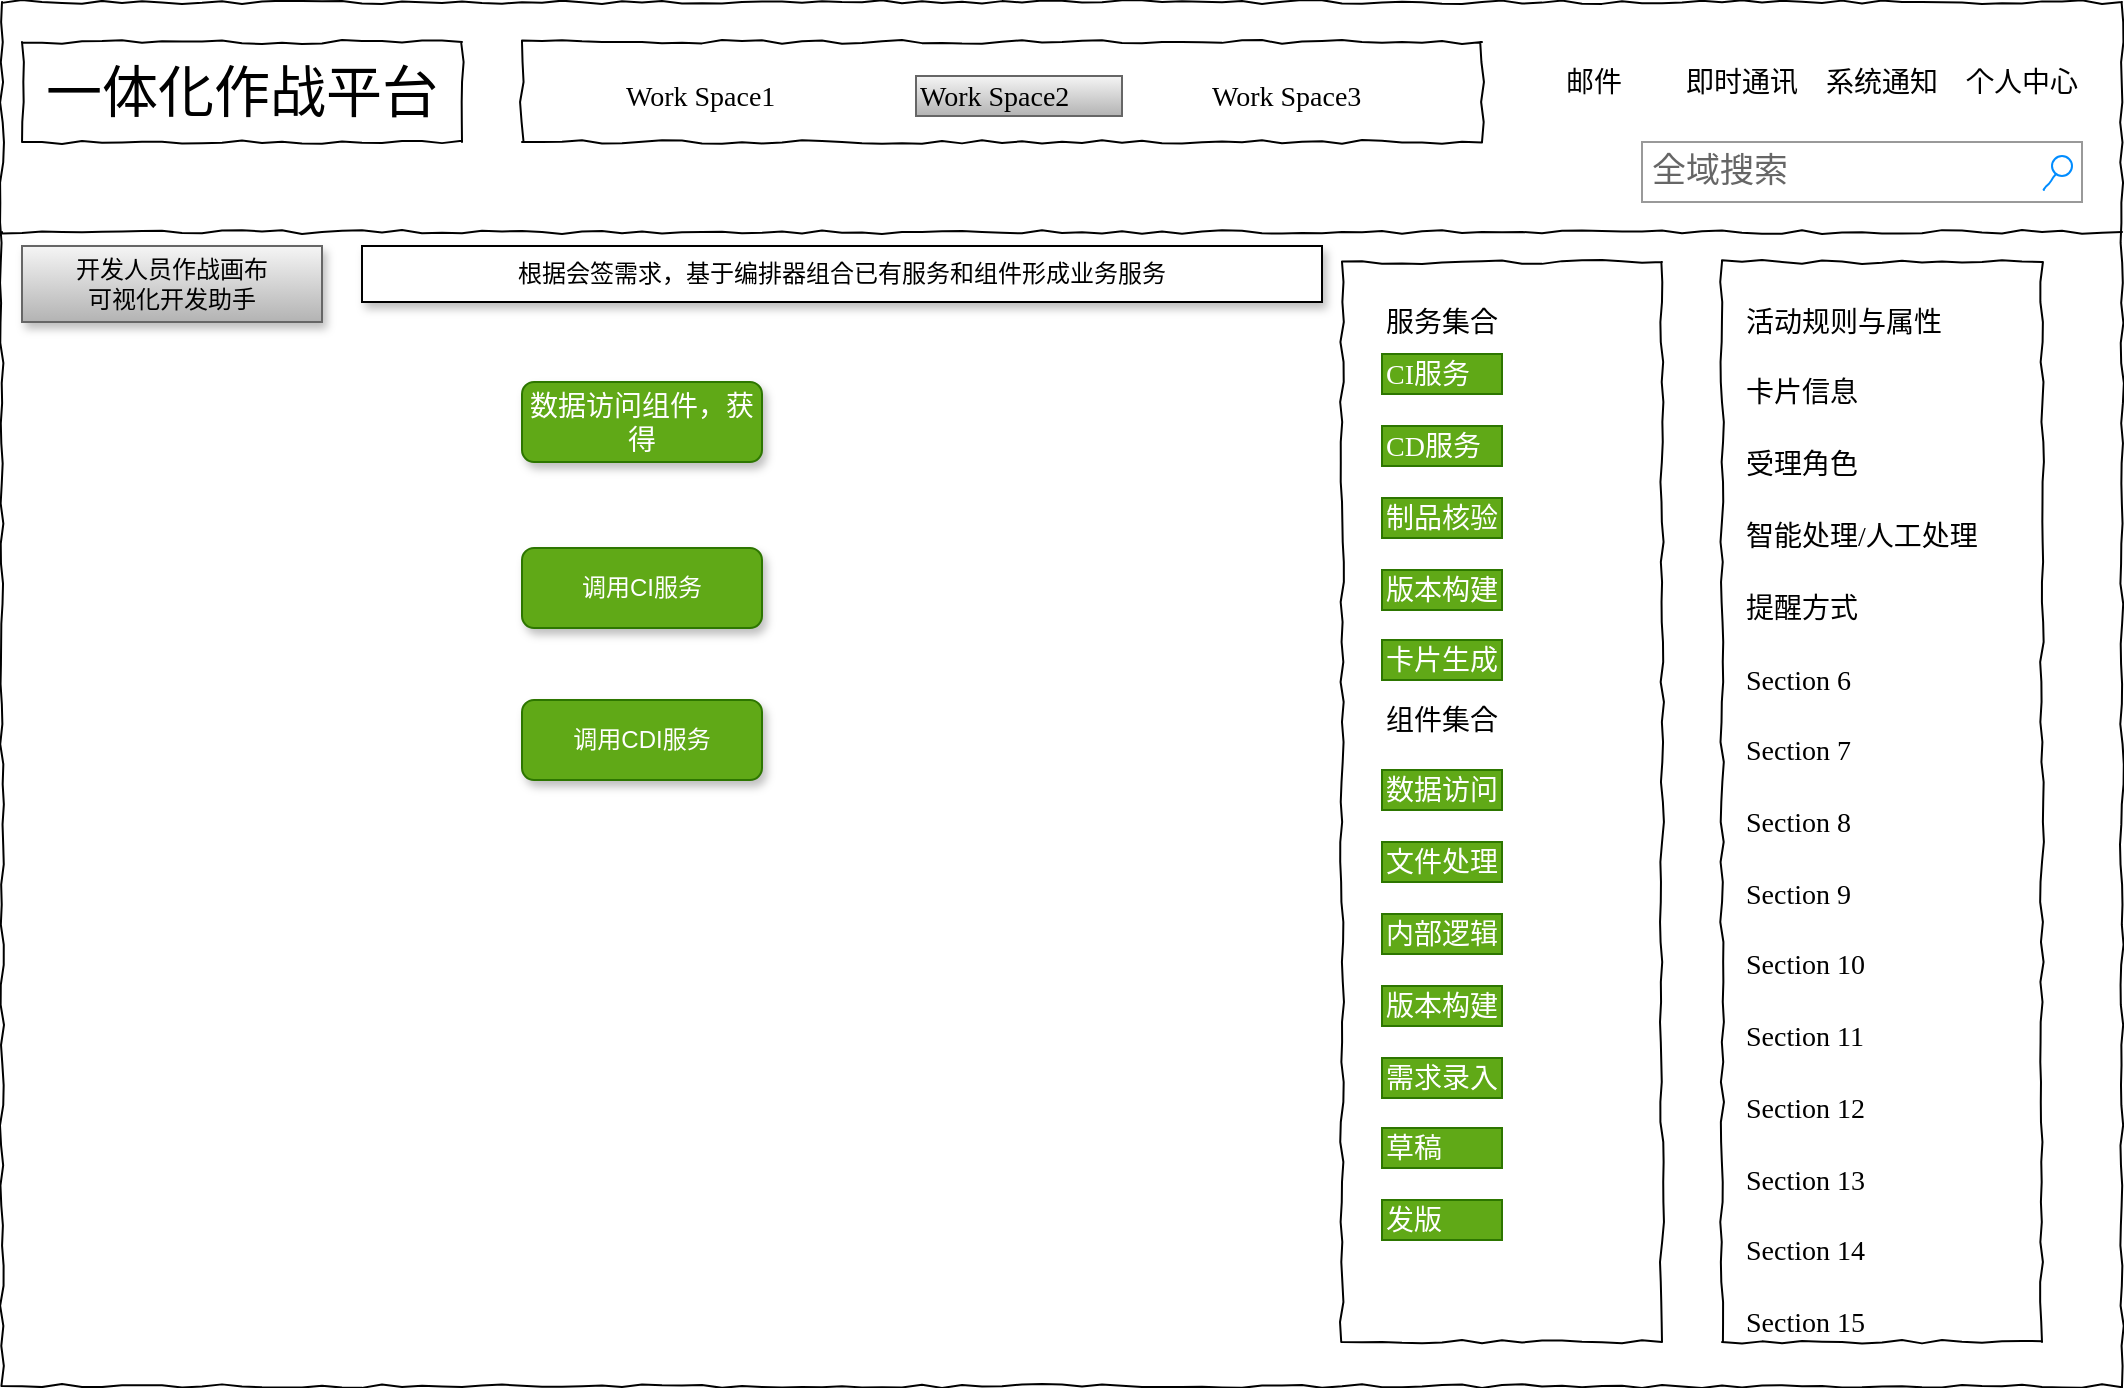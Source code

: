 <mxfile version="13.6.6" type="github">
  <diagram name="Page-1" id="03018318-947c-dd8e-b7a3-06fadd420f32">
    <mxGraphModel dx="1102" dy="614" grid="1" gridSize="10" guides="1" tooltips="1" connect="1" arrows="1" fold="1" page="1" pageScale="1" pageWidth="1100" pageHeight="850" background="#ffffff" math="0" shadow="0">
      <root>
        <mxCell id="0" />
        <mxCell id="1" parent="0" />
        <mxCell id="677b7b8949515195-1" value="" style="whiteSpace=wrap;html=1;rounded=0;shadow=0;labelBackgroundColor=none;strokeColor=#000000;strokeWidth=1;fillColor=none;fontFamily=Verdana;fontSize=12;fontColor=#000000;align=center;comic=1;" parent="1" vertex="1">
          <mxGeometry x="20" y="10" width="1060" height="692" as="geometry" />
        </mxCell>
        <mxCell id="677b7b8949515195-2" value="一体化作战平台" style="whiteSpace=wrap;html=1;rounded=0;shadow=0;labelBackgroundColor=none;strokeWidth=1;fontFamily=Verdana;fontSize=28;align=center;comic=1;" parent="1" vertex="1">
          <mxGeometry x="30" y="30" width="220" height="50" as="geometry" />
        </mxCell>
        <mxCell id="677b7b8949515195-3" value="全域搜索" style="strokeWidth=1;shadow=0;dashed=0;align=center;html=1;shape=mxgraph.mockup.forms.searchBox;strokeColor=#999999;mainText=;strokeColor2=#008cff;fontColor=#666666;fontSize=17;align=left;spacingLeft=3;rounded=0;labelBackgroundColor=none;comic=1;" parent="1" vertex="1">
          <mxGeometry x="840" y="80" width="220" height="30" as="geometry" />
        </mxCell>
        <mxCell id="677b7b8949515195-4" value="邮件" style="text;html=1;points=[];align=left;verticalAlign=top;spacingTop=-4;fontSize=14;fontFamily=Verdana" parent="1" vertex="1">
          <mxGeometry x="800" y="40" width="60" height="20" as="geometry" />
        </mxCell>
        <mxCell id="677b7b8949515195-5" value="即时通讯" style="text;html=1;points=[];align=left;verticalAlign=top;spacingTop=-4;fontSize=14;fontFamily=Verdana" parent="1" vertex="1">
          <mxGeometry x="860" y="40" width="60" height="20" as="geometry" />
        </mxCell>
        <mxCell id="677b7b8949515195-6" value="系统通知" style="text;html=1;points=[];align=left;verticalAlign=top;spacingTop=-4;fontSize=14;fontFamily=Verdana" parent="1" vertex="1">
          <mxGeometry x="930" y="40" width="60" height="20" as="geometry" />
        </mxCell>
        <mxCell id="677b7b8949515195-7" value="个人中心" style="text;html=1;points=[];align=left;verticalAlign=top;spacingTop=-4;fontSize=14;fontFamily=Verdana" parent="1" vertex="1">
          <mxGeometry x="1000" y="40" width="60" height="20" as="geometry" />
        </mxCell>
        <mxCell id="677b7b8949515195-8" value="" style="whiteSpace=wrap;html=1;rounded=0;shadow=0;labelBackgroundColor=none;strokeWidth=1;fillColor=none;fontFamily=Verdana;fontSize=12;align=center;comic=1;" parent="1" vertex="1">
          <mxGeometry x="690" y="140" width="160" height="540" as="geometry" />
        </mxCell>
        <mxCell id="677b7b8949515195-9" value="" style="line;strokeWidth=1;html=1;rounded=0;shadow=0;labelBackgroundColor=none;fillColor=none;fontFamily=Verdana;fontSize=14;fontColor=#000000;align=center;comic=1;" parent="1" vertex="1">
          <mxGeometry x="20" y="110" width="1060" height="30" as="geometry" />
        </mxCell>
        <mxCell id="677b7b8949515195-10" value="" style="whiteSpace=wrap;html=1;rounded=0;shadow=0;labelBackgroundColor=none;strokeWidth=1;fillColor=none;fontFamily=Verdana;fontSize=12;align=center;comic=1;" parent="1" vertex="1">
          <mxGeometry x="280" y="30" width="480" height="50" as="geometry" />
        </mxCell>
        <mxCell id="677b7b8949515195-11" value="Work Space1" style="text;html=1;points=[];align=left;verticalAlign=top;spacingTop=-4;fontSize=14;fontFamily=Verdana;" parent="1" vertex="1">
          <mxGeometry x="330" y="47" width="110" height="20" as="geometry" />
        </mxCell>
        <mxCell id="677b7b8949515195-12" value="Work Space2" style="text;html=1;points=[];align=left;verticalAlign=top;spacingTop=-4;fontSize=14;fontFamily=Verdana;gradientColor=#b3b3b3;fillColor=#f5f5f5;strokeColor=#666666;" parent="1" vertex="1">
          <mxGeometry x="477" y="47" width="103" height="20" as="geometry" />
        </mxCell>
        <mxCell id="677b7b8949515195-13" value="Work Space3" style="text;html=1;points=[];align=left;verticalAlign=top;spacingTop=-4;fontSize=14;fontFamily=Verdana" parent="1" vertex="1">
          <mxGeometry x="623" y="47" width="97" height="20" as="geometry" />
        </mxCell>
        <mxCell id="677b7b8949515195-27" value="组件集合" style="text;html=1;points=[];align=left;verticalAlign=top;spacingTop=-4;fontSize=14;fontFamily=Verdana" parent="1" vertex="1">
          <mxGeometry x="710" y="359" width="100" height="20" as="geometry" />
        </mxCell>
        <mxCell id="677b7b8949515195-29" value="文件处理" style="text;html=1;points=[];align=left;verticalAlign=top;spacingTop=-4;fontSize=14;fontFamily=Verdana;fillColor=#60a917;strokeColor=#2D7600;fontColor=#ffffff;" parent="1" vertex="1">
          <mxGeometry x="710" y="430" width="60" height="20" as="geometry" />
        </mxCell>
        <mxCell id="677b7b8949515195-30" value="内部逻辑" style="text;html=1;points=[];align=left;verticalAlign=top;spacingTop=-4;fontSize=14;fontFamily=Verdana;fillColor=#60a917;strokeColor=#2D7600;fontColor=#ffffff;" parent="1" vertex="1">
          <mxGeometry x="710" y="466" width="60" height="20" as="geometry" />
        </mxCell>
        <mxCell id="677b7b8949515195-31" value="草稿" style="text;html=1;points=[];align=left;verticalAlign=top;spacingTop=-4;fontSize=14;fontFamily=Verdana;fillColor=#60a917;strokeColor=#2D7600;fontColor=#ffffff;" parent="1" vertex="1">
          <mxGeometry x="710" y="573" width="60" height="20" as="geometry" />
        </mxCell>
        <mxCell id="677b7b8949515195-32" value="发版" style="text;html=1;points=[];align=left;verticalAlign=top;spacingTop=-4;fontSize=14;fontFamily=Verdana;fillColor=#60a917;strokeColor=#2D7600;fontColor=#ffffff;" parent="1" vertex="1">
          <mxGeometry x="710" y="609" width="60" height="20" as="geometry" />
        </mxCell>
        <mxCell id="677b7b8949515195-39" value="版本构建" style="text;html=1;points=[];align=left;verticalAlign=top;spacingTop=-4;fontSize=14;fontFamily=Verdana;fillColor=#60a917;strokeColor=#2D7600;fontColor=#ffffff;" parent="1" vertex="1">
          <mxGeometry x="710" y="502" width="60" height="20" as="geometry" />
        </mxCell>
        <mxCell id="677b7b8949515195-40" value="需求录入" style="text;html=1;points=[];align=left;verticalAlign=top;spacingTop=-4;fontSize=14;fontFamily=Verdana;fillColor=#60a917;strokeColor=#2D7600;fontColor=#ffffff;" parent="1" vertex="1">
          <mxGeometry x="710" y="538" width="60" height="20" as="geometry" />
        </mxCell>
        <mxCell id="_-NGtjVIes7nd89tp72T-2" value="会签" style="text;html=1;points=[];align=left;verticalAlign=top;spacingTop=-4;fontSize=14;fontFamily=Verdana;fillColor=#60a917;strokeColor=#2D7600;fontColor=#ffffff;" parent="1" vertex="1">
          <mxGeometry x="710" y="394" width="60" height="20" as="geometry" />
        </mxCell>
        <mxCell id="_-NGtjVIes7nd89tp72T-7" value="开发人员作战画布&lt;br&gt;可视化开发助手" style="rounded=0;whiteSpace=wrap;html=1;shadow=1;gradientColor=#b3b3b3;fillColor=#f5f5f5;strokeColor=#666666;" parent="1" vertex="1">
          <mxGeometry x="30" y="132" width="150" height="38" as="geometry" />
        </mxCell>
        <mxCell id="pIeJm5PnLJ2gaNe_T8Pt-1" value="" style="whiteSpace=wrap;html=1;rounded=0;shadow=0;labelBackgroundColor=none;strokeWidth=1;fillColor=none;fontFamily=Verdana;fontSize=12;align=center;comic=1;" parent="1" vertex="1">
          <mxGeometry x="880" y="140" width="160" height="540" as="geometry" />
        </mxCell>
        <mxCell id="pIeJm5PnLJ2gaNe_T8Pt-2" value="活动规则与属性" style="text;html=1;points=[];align=left;verticalAlign=top;spacingTop=-4;fontSize=14;fontFamily=Verdana" parent="1" vertex="1">
          <mxGeometry x="890" y="160" width="170" height="20" as="geometry" />
        </mxCell>
        <mxCell id="pIeJm5PnLJ2gaNe_T8Pt-3" value="受理角色" style="text;html=1;points=[];align=left;verticalAlign=top;spacingTop=-4;fontSize=14;fontFamily=Verdana" parent="1" vertex="1">
          <mxGeometry x="890" y="231" width="170" height="20" as="geometry" />
        </mxCell>
        <mxCell id="pIeJm5PnLJ2gaNe_T8Pt-4" value="智能处理/人工处理" style="text;html=1;points=[];align=left;verticalAlign=top;spacingTop=-4;fontSize=14;fontFamily=Verdana" parent="1" vertex="1">
          <mxGeometry x="890" y="267" width="140" height="20" as="geometry" />
        </mxCell>
        <mxCell id="pIeJm5PnLJ2gaNe_T8Pt-5" value="Section 7" style="text;html=1;points=[];align=left;verticalAlign=top;spacingTop=-4;fontSize=14;fontFamily=Verdana" parent="1" vertex="1">
          <mxGeometry x="890" y="374" width="170" height="20" as="geometry" />
        </mxCell>
        <mxCell id="pIeJm5PnLJ2gaNe_T8Pt-6" value="Section 8" style="text;html=1;points=[];align=left;verticalAlign=top;spacingTop=-4;fontSize=14;fontFamily=Verdana" parent="1" vertex="1">
          <mxGeometry x="890" y="410" width="170" height="20" as="geometry" />
        </mxCell>
        <mxCell id="pIeJm5PnLJ2gaNe_T8Pt-7" value="Section 9" style="text;html=1;points=[];align=left;verticalAlign=top;spacingTop=-4;fontSize=14;fontFamily=Verdana" parent="1" vertex="1">
          <mxGeometry x="890" y="446" width="170" height="20" as="geometry" />
        </mxCell>
        <mxCell id="pIeJm5PnLJ2gaNe_T8Pt-8" value="Section 10" style="text;html=1;points=[];align=left;verticalAlign=top;spacingTop=-4;fontSize=14;fontFamily=Verdana" parent="1" vertex="1">
          <mxGeometry x="890" y="481" width="170" height="20" as="geometry" />
        </mxCell>
        <mxCell id="pIeJm5PnLJ2gaNe_T8Pt-9" value="Section 11" style="text;html=1;points=[];align=left;verticalAlign=top;spacingTop=-4;fontSize=14;fontFamily=Verdana" parent="1" vertex="1">
          <mxGeometry x="890" y="517" width="170" height="20" as="geometry" />
        </mxCell>
        <mxCell id="pIeJm5PnLJ2gaNe_T8Pt-10" value="Section 12" style="text;html=1;points=[];align=left;verticalAlign=top;spacingTop=-4;fontSize=14;fontFamily=Verdana" parent="1" vertex="1">
          <mxGeometry x="890" y="553" width="170" height="20" as="geometry" />
        </mxCell>
        <mxCell id="pIeJm5PnLJ2gaNe_T8Pt-11" value="Section 13" style="text;html=1;points=[];align=left;verticalAlign=top;spacingTop=-4;fontSize=14;fontFamily=Verdana" parent="1" vertex="1">
          <mxGeometry x="890" y="589" width="170" height="20" as="geometry" />
        </mxCell>
        <mxCell id="pIeJm5PnLJ2gaNe_T8Pt-12" value="Section 14" style="text;html=1;points=[];align=left;verticalAlign=top;spacingTop=-4;fontSize=14;fontFamily=Verdana" parent="1" vertex="1">
          <mxGeometry x="890" y="624" width="170" height="20" as="geometry" />
        </mxCell>
        <mxCell id="pIeJm5PnLJ2gaNe_T8Pt-13" value="提醒方式" style="text;html=1;points=[];align=left;verticalAlign=top;spacingTop=-4;fontSize=14;fontFamily=Verdana" parent="1" vertex="1">
          <mxGeometry x="890" y="303" width="130" height="20" as="geometry" />
        </mxCell>
        <mxCell id="pIeJm5PnLJ2gaNe_T8Pt-14" value="Section 6" style="text;html=1;points=[];align=left;verticalAlign=top;spacingTop=-4;fontSize=14;fontFamily=Verdana" parent="1" vertex="1">
          <mxGeometry x="890" y="339" width="170" height="20" as="geometry" />
        </mxCell>
        <mxCell id="pIeJm5PnLJ2gaNe_T8Pt-15" value="Section 15" style="text;html=1;points=[];align=left;verticalAlign=top;spacingTop=-4;fontSize=14;fontFamily=Verdana" parent="1" vertex="1">
          <mxGeometry x="890" y="660" width="170" height="20" as="geometry" />
        </mxCell>
        <mxCell id="pIeJm5PnLJ2gaNe_T8Pt-16" value="卡片信息" style="text;html=1;points=[];align=left;verticalAlign=top;spacingTop=-4;fontSize=14;fontFamily=Verdana" parent="1" vertex="1">
          <mxGeometry x="890" y="195" width="170" height="20" as="geometry" />
        </mxCell>
        <mxCell id="pIeJm5PnLJ2gaNe_T8Pt-18" value="根据会签需求，基于编排器组合已有服务和组件形成业务服务" style="rounded=0;whiteSpace=wrap;html=1;shadow=1;" parent="1" vertex="1">
          <mxGeometry x="200" y="132" width="480" height="28" as="geometry" />
        </mxCell>
        <mxCell id="xv8ChxIpet4k5FEaEmPz-1" value="服务集合" style="text;html=1;points=[];align=left;verticalAlign=top;spacingTop=-4;fontSize=14;fontFamily=Verdana" vertex="1" parent="1">
          <mxGeometry x="710" y="160" width="100" height="20" as="geometry" />
        </mxCell>
        <mxCell id="xv8ChxIpet4k5FEaEmPz-2" value="数据访问" style="text;html=1;points=[];align=left;verticalAlign=top;spacingTop=-4;fontSize=14;fontFamily=Verdana;fillColor=#60a917;strokeColor=#2D7600;fontColor=#ffffff;" vertex="1" parent="1">
          <mxGeometry x="710" y="394" width="60" height="20" as="geometry" />
        </mxCell>
        <mxCell id="xv8ChxIpet4k5FEaEmPz-7" value="CD服务" style="text;html=1;points=[];align=left;verticalAlign=top;spacingTop=-4;fontSize=14;fontFamily=Verdana;fillColor=#60a917;strokeColor=#2D7600;fontColor=#ffffff;" vertex="1" parent="1">
          <mxGeometry x="710" y="222" width="60" height="20" as="geometry" />
        </mxCell>
        <mxCell id="xv8ChxIpet4k5FEaEmPz-8" value="制品核验" style="text;html=1;points=[];align=left;verticalAlign=top;spacingTop=-4;fontSize=14;fontFamily=Verdana;fillColor=#60a917;strokeColor=#2D7600;fontColor=#ffffff;" vertex="1" parent="1">
          <mxGeometry x="710" y="258" width="60" height="20" as="geometry" />
        </mxCell>
        <mxCell id="xv8ChxIpet4k5FEaEmPz-9" value="版本构建" style="text;html=1;points=[];align=left;verticalAlign=top;spacingTop=-4;fontSize=14;fontFamily=Verdana;fillColor=#60a917;strokeColor=#2D7600;fontColor=#ffffff;" vertex="1" parent="1">
          <mxGeometry x="710" y="294" width="60" height="20" as="geometry" />
        </mxCell>
        <mxCell id="xv8ChxIpet4k5FEaEmPz-10" value="CI服务" style="text;html=1;points=[];align=left;verticalAlign=top;spacingTop=-4;fontSize=14;fontFamily=Verdana;fillColor=#60a917;strokeColor=#2D7600;fontColor=#ffffff;" vertex="1" parent="1">
          <mxGeometry x="710" y="186" width="60" height="20" as="geometry" />
        </mxCell>
        <mxCell id="xv8ChxIpet4k5FEaEmPz-11" value="数据访问组件，获得" style="rounded=1;whiteSpace=wrap;html=1;shadow=1;fontSize=14;fillColor=#60a917;strokeColor=#2D7600;fontColor=#ffffff;" vertex="1" parent="1">
          <mxGeometry x="280" y="200" width="120" height="40" as="geometry" />
        </mxCell>
        <mxCell id="xv8ChxIpet4k5FEaEmPz-12" value="调用CI服务" style="rounded=1;whiteSpace=wrap;html=1;shadow=1;fillColor=#60a917;strokeColor=#2D7600;fontColor=#ffffff;" vertex="1" parent="1">
          <mxGeometry x="280" y="283" width="120" height="40" as="geometry" />
        </mxCell>
        <mxCell id="xv8ChxIpet4k5FEaEmPz-13" value="卡片生成" style="text;html=1;points=[];align=left;verticalAlign=top;spacingTop=-4;fontSize=14;fontFamily=Verdana;fillColor=#60a917;strokeColor=#2D7600;fontColor=#ffffff;" vertex="1" parent="1">
          <mxGeometry x="710" y="329" width="60" height="20" as="geometry" />
        </mxCell>
        <mxCell id="xv8ChxIpet4k5FEaEmPz-14" value="调用CDI服务" style="rounded=1;whiteSpace=wrap;html=1;shadow=1;fillColor=#60a917;strokeColor=#2D7600;fontColor=#ffffff;" vertex="1" parent="1">
          <mxGeometry x="280" y="359" width="120" height="40" as="geometry" />
        </mxCell>
        <mxCell id="xv8ChxIpet4k5FEaEmPz-15" value="文件处理" style="text;html=1;points=[];align=left;verticalAlign=top;spacingTop=-4;fontSize=14;fontFamily=Verdana;fillColor=#60a917;strokeColor=#2D7600;fontColor=#ffffff;" vertex="1" parent="1">
          <mxGeometry x="710" y="430" width="60" height="20" as="geometry" />
        </mxCell>
        <mxCell id="xv8ChxIpet4k5FEaEmPz-16" value="内部逻辑" style="text;html=1;points=[];align=left;verticalAlign=top;spacingTop=-4;fontSize=14;fontFamily=Verdana;fillColor=#60a917;strokeColor=#2D7600;fontColor=#ffffff;" vertex="1" parent="1">
          <mxGeometry x="710" y="466" width="60" height="20" as="geometry" />
        </mxCell>
        <mxCell id="xv8ChxIpet4k5FEaEmPz-17" value="草稿" style="text;html=1;points=[];align=left;verticalAlign=top;spacingTop=-4;fontSize=14;fontFamily=Verdana;fillColor=#60a917;strokeColor=#2D7600;fontColor=#ffffff;" vertex="1" parent="1">
          <mxGeometry x="710" y="573" width="60" height="20" as="geometry" />
        </mxCell>
        <mxCell id="xv8ChxIpet4k5FEaEmPz-18" value="发版" style="text;html=1;points=[];align=left;verticalAlign=top;spacingTop=-4;fontSize=14;fontFamily=Verdana;fillColor=#60a917;strokeColor=#2D7600;fontColor=#ffffff;" vertex="1" parent="1">
          <mxGeometry x="710" y="609" width="60" height="20" as="geometry" />
        </mxCell>
        <mxCell id="xv8ChxIpet4k5FEaEmPz-19" value="版本构建" style="text;html=1;points=[];align=left;verticalAlign=top;spacingTop=-4;fontSize=14;fontFamily=Verdana;fillColor=#60a917;strokeColor=#2D7600;fontColor=#ffffff;" vertex="1" parent="1">
          <mxGeometry x="710" y="502" width="60" height="20" as="geometry" />
        </mxCell>
        <mxCell id="xv8ChxIpet4k5FEaEmPz-20" value="需求录入" style="text;html=1;points=[];align=left;verticalAlign=top;spacingTop=-4;fontSize=14;fontFamily=Verdana;fillColor=#60a917;strokeColor=#2D7600;fontColor=#ffffff;" vertex="1" parent="1">
          <mxGeometry x="710" y="538" width="60" height="20" as="geometry" />
        </mxCell>
        <mxCell id="xv8ChxIpet4k5FEaEmPz-21" value="会签" style="text;html=1;points=[];align=left;verticalAlign=top;spacingTop=-4;fontSize=14;fontFamily=Verdana;fillColor=#60a917;strokeColor=#2D7600;fontColor=#ffffff;" vertex="1" parent="1">
          <mxGeometry x="710" y="394" width="60" height="20" as="geometry" />
        </mxCell>
        <mxCell id="xv8ChxIpet4k5FEaEmPz-22" value="数据访问" style="text;html=1;points=[];align=left;verticalAlign=top;spacingTop=-4;fontSize=14;fontFamily=Verdana;fillColor=#60a917;strokeColor=#2D7600;fontColor=#ffffff;" vertex="1" parent="1">
          <mxGeometry x="710" y="394" width="60" height="20" as="geometry" />
        </mxCell>
      </root>
    </mxGraphModel>
  </diagram>
</mxfile>
